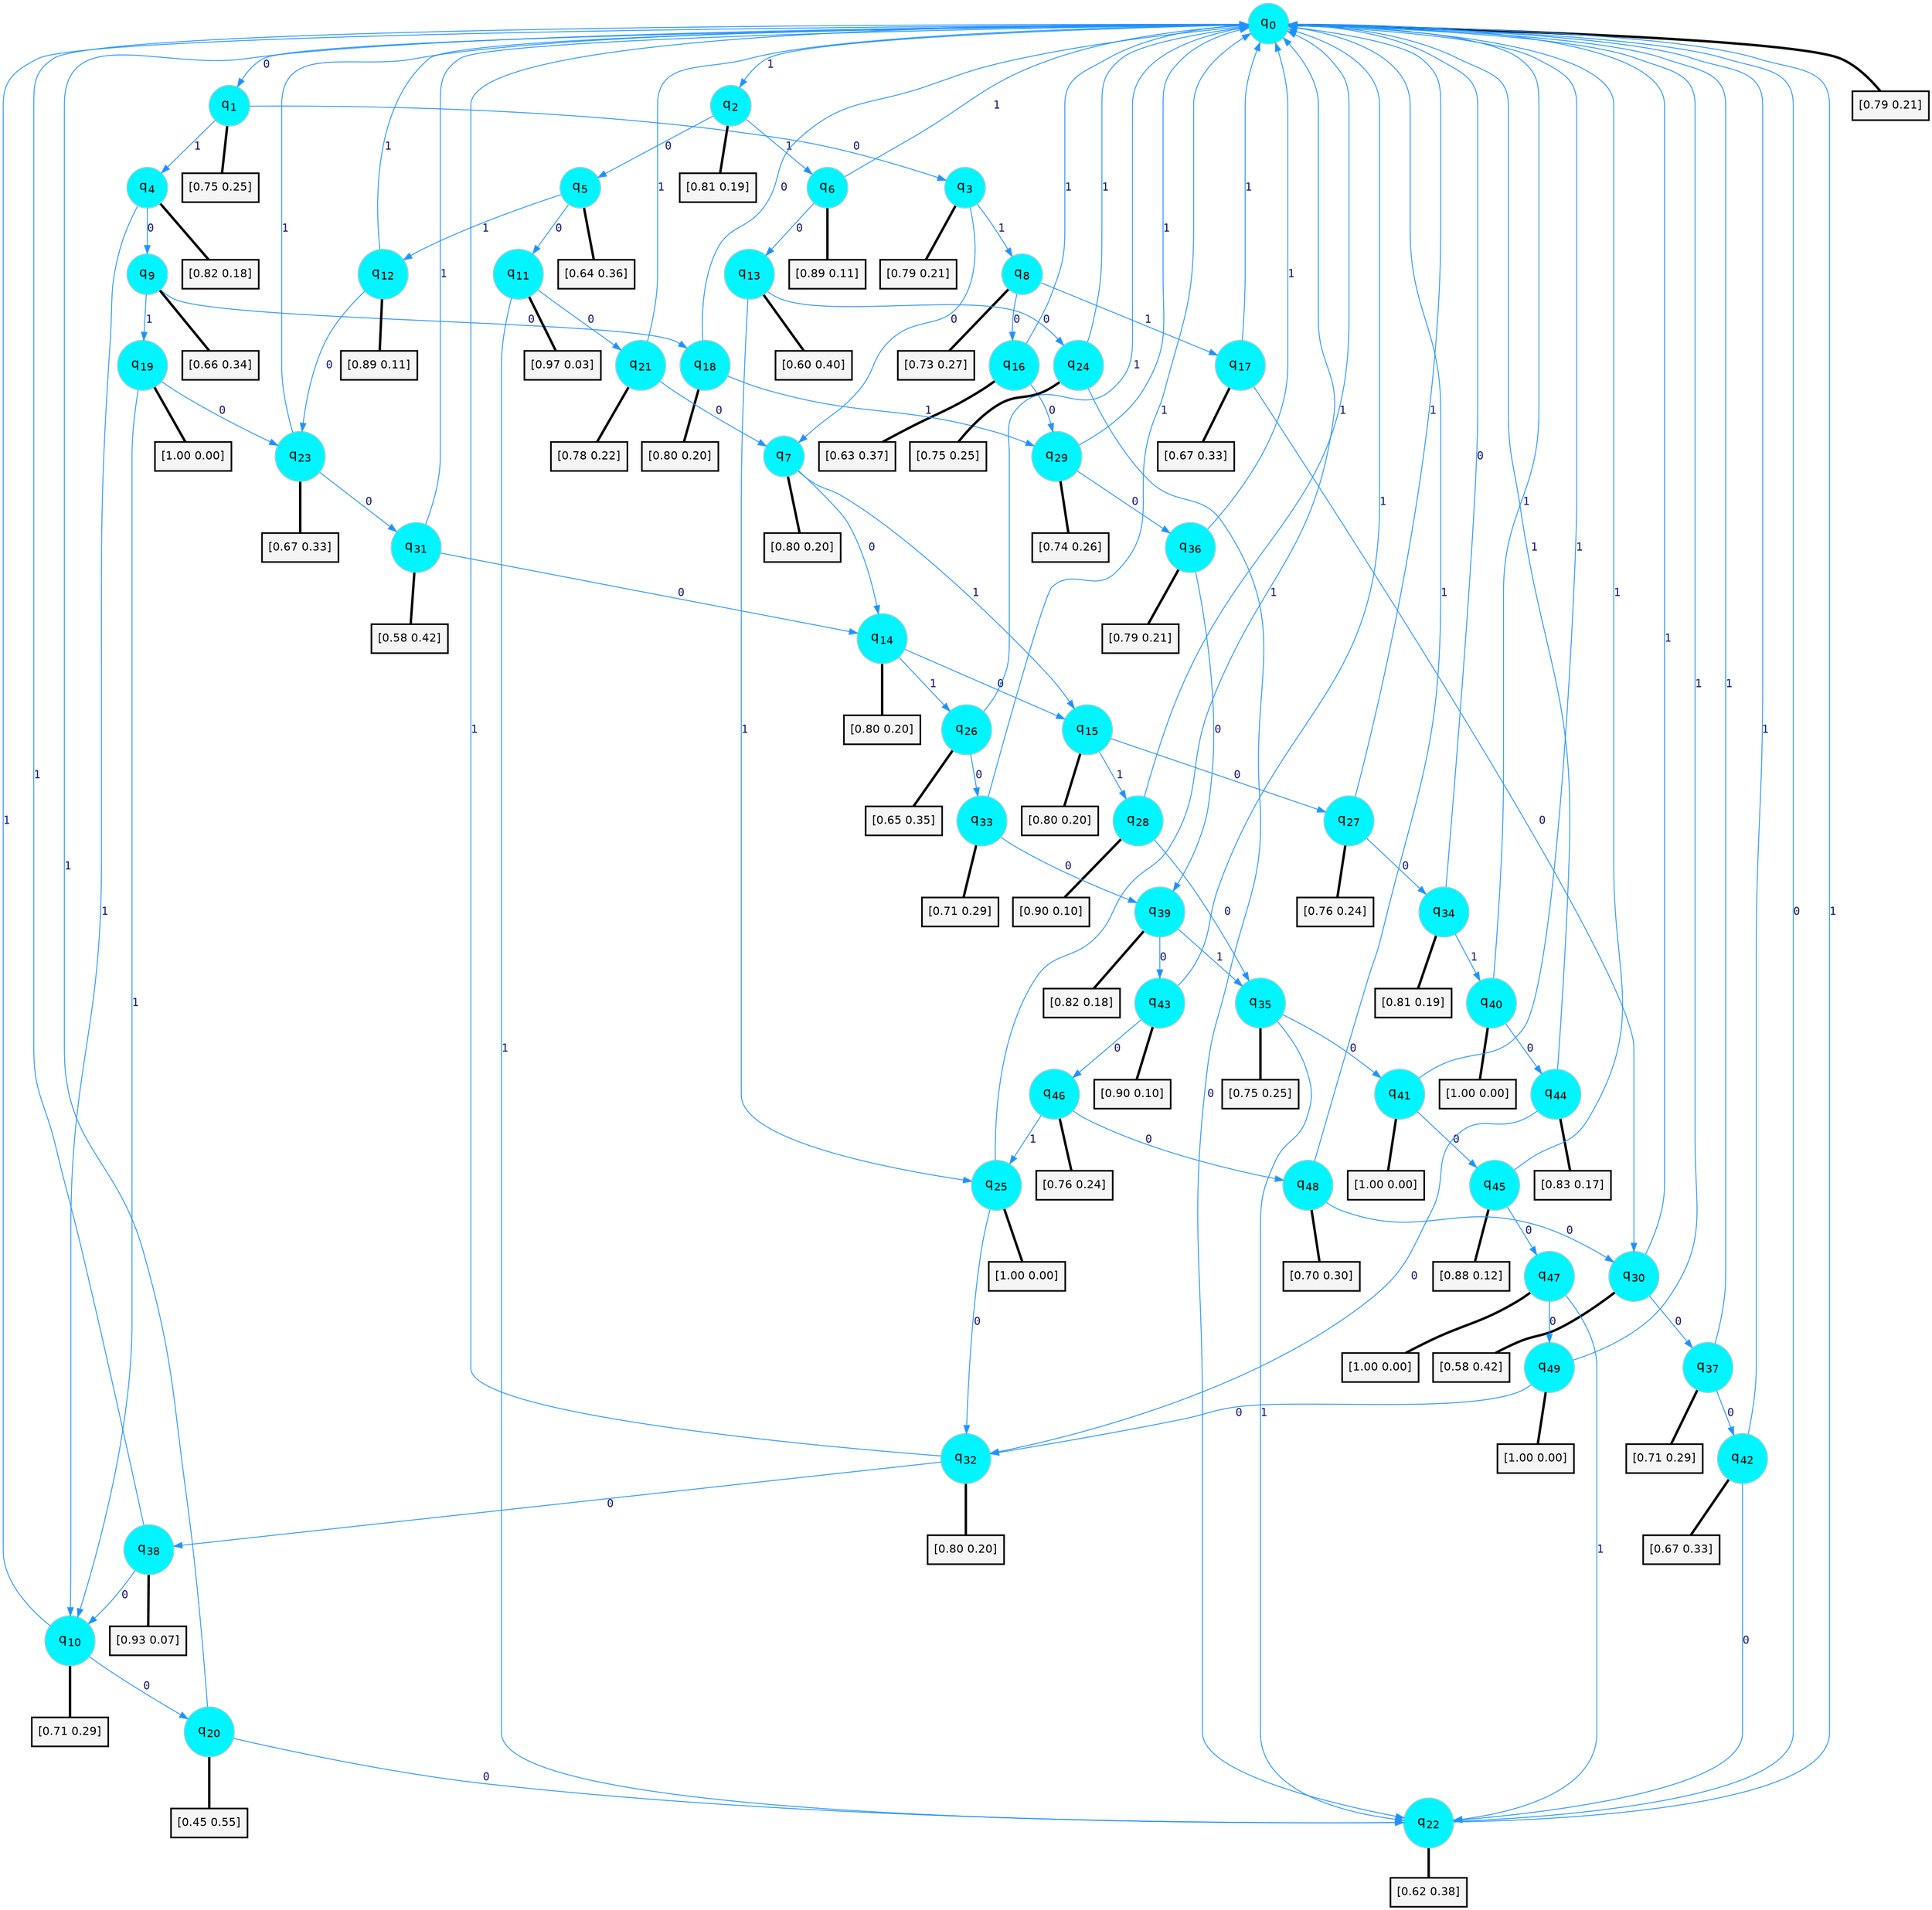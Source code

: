 digraph G {
graph [
bgcolor=transparent, dpi=300, rankdir=TD, size="40,25"];
node [
color=gray, fillcolor=turquoise1, fontcolor=black, fontname=Helvetica, fontsize=16, fontweight=bold, shape=circle, style=filled];
edge [
arrowsize=1, color=dodgerblue1, fontcolor=midnightblue, fontname=courier, fontweight=bold, penwidth=1, style=solid, weight=20];
0[label=<q<SUB>0</SUB>>];
1[label=<q<SUB>1</SUB>>];
2[label=<q<SUB>2</SUB>>];
3[label=<q<SUB>3</SUB>>];
4[label=<q<SUB>4</SUB>>];
5[label=<q<SUB>5</SUB>>];
6[label=<q<SUB>6</SUB>>];
7[label=<q<SUB>7</SUB>>];
8[label=<q<SUB>8</SUB>>];
9[label=<q<SUB>9</SUB>>];
10[label=<q<SUB>10</SUB>>];
11[label=<q<SUB>11</SUB>>];
12[label=<q<SUB>12</SUB>>];
13[label=<q<SUB>13</SUB>>];
14[label=<q<SUB>14</SUB>>];
15[label=<q<SUB>15</SUB>>];
16[label=<q<SUB>16</SUB>>];
17[label=<q<SUB>17</SUB>>];
18[label=<q<SUB>18</SUB>>];
19[label=<q<SUB>19</SUB>>];
20[label=<q<SUB>20</SUB>>];
21[label=<q<SUB>21</SUB>>];
22[label=<q<SUB>22</SUB>>];
23[label=<q<SUB>23</SUB>>];
24[label=<q<SUB>24</SUB>>];
25[label=<q<SUB>25</SUB>>];
26[label=<q<SUB>26</SUB>>];
27[label=<q<SUB>27</SUB>>];
28[label=<q<SUB>28</SUB>>];
29[label=<q<SUB>29</SUB>>];
30[label=<q<SUB>30</SUB>>];
31[label=<q<SUB>31</SUB>>];
32[label=<q<SUB>32</SUB>>];
33[label=<q<SUB>33</SUB>>];
34[label=<q<SUB>34</SUB>>];
35[label=<q<SUB>35</SUB>>];
36[label=<q<SUB>36</SUB>>];
37[label=<q<SUB>37</SUB>>];
38[label=<q<SUB>38</SUB>>];
39[label=<q<SUB>39</SUB>>];
40[label=<q<SUB>40</SUB>>];
41[label=<q<SUB>41</SUB>>];
42[label=<q<SUB>42</SUB>>];
43[label=<q<SUB>43</SUB>>];
44[label=<q<SUB>44</SUB>>];
45[label=<q<SUB>45</SUB>>];
46[label=<q<SUB>46</SUB>>];
47[label=<q<SUB>47</SUB>>];
48[label=<q<SUB>48</SUB>>];
49[label=<q<SUB>49</SUB>>];
50[label="[0.79 0.21]", shape=box,fontcolor=black, fontname=Helvetica, fontsize=14, penwidth=2, fillcolor=whitesmoke,color=black];
51[label="[0.75 0.25]", shape=box,fontcolor=black, fontname=Helvetica, fontsize=14, penwidth=2, fillcolor=whitesmoke,color=black];
52[label="[0.81 0.19]", shape=box,fontcolor=black, fontname=Helvetica, fontsize=14, penwidth=2, fillcolor=whitesmoke,color=black];
53[label="[0.79 0.21]", shape=box,fontcolor=black, fontname=Helvetica, fontsize=14, penwidth=2, fillcolor=whitesmoke,color=black];
54[label="[0.82 0.18]", shape=box,fontcolor=black, fontname=Helvetica, fontsize=14, penwidth=2, fillcolor=whitesmoke,color=black];
55[label="[0.64 0.36]", shape=box,fontcolor=black, fontname=Helvetica, fontsize=14, penwidth=2, fillcolor=whitesmoke,color=black];
56[label="[0.89 0.11]", shape=box,fontcolor=black, fontname=Helvetica, fontsize=14, penwidth=2, fillcolor=whitesmoke,color=black];
57[label="[0.80 0.20]", shape=box,fontcolor=black, fontname=Helvetica, fontsize=14, penwidth=2, fillcolor=whitesmoke,color=black];
58[label="[0.73 0.27]", shape=box,fontcolor=black, fontname=Helvetica, fontsize=14, penwidth=2, fillcolor=whitesmoke,color=black];
59[label="[0.66 0.34]", shape=box,fontcolor=black, fontname=Helvetica, fontsize=14, penwidth=2, fillcolor=whitesmoke,color=black];
60[label="[0.71 0.29]", shape=box,fontcolor=black, fontname=Helvetica, fontsize=14, penwidth=2, fillcolor=whitesmoke,color=black];
61[label="[0.97 0.03]", shape=box,fontcolor=black, fontname=Helvetica, fontsize=14, penwidth=2, fillcolor=whitesmoke,color=black];
62[label="[0.89 0.11]", shape=box,fontcolor=black, fontname=Helvetica, fontsize=14, penwidth=2, fillcolor=whitesmoke,color=black];
63[label="[0.60 0.40]", shape=box,fontcolor=black, fontname=Helvetica, fontsize=14, penwidth=2, fillcolor=whitesmoke,color=black];
64[label="[0.80 0.20]", shape=box,fontcolor=black, fontname=Helvetica, fontsize=14, penwidth=2, fillcolor=whitesmoke,color=black];
65[label="[0.80 0.20]", shape=box,fontcolor=black, fontname=Helvetica, fontsize=14, penwidth=2, fillcolor=whitesmoke,color=black];
66[label="[0.63 0.37]", shape=box,fontcolor=black, fontname=Helvetica, fontsize=14, penwidth=2, fillcolor=whitesmoke,color=black];
67[label="[0.67 0.33]", shape=box,fontcolor=black, fontname=Helvetica, fontsize=14, penwidth=2, fillcolor=whitesmoke,color=black];
68[label="[0.80 0.20]", shape=box,fontcolor=black, fontname=Helvetica, fontsize=14, penwidth=2, fillcolor=whitesmoke,color=black];
69[label="[1.00 0.00]", shape=box,fontcolor=black, fontname=Helvetica, fontsize=14, penwidth=2, fillcolor=whitesmoke,color=black];
70[label="[0.45 0.55]", shape=box,fontcolor=black, fontname=Helvetica, fontsize=14, penwidth=2, fillcolor=whitesmoke,color=black];
71[label="[0.78 0.22]", shape=box,fontcolor=black, fontname=Helvetica, fontsize=14, penwidth=2, fillcolor=whitesmoke,color=black];
72[label="[0.62 0.38]", shape=box,fontcolor=black, fontname=Helvetica, fontsize=14, penwidth=2, fillcolor=whitesmoke,color=black];
73[label="[0.67 0.33]", shape=box,fontcolor=black, fontname=Helvetica, fontsize=14, penwidth=2, fillcolor=whitesmoke,color=black];
74[label="[0.75 0.25]", shape=box,fontcolor=black, fontname=Helvetica, fontsize=14, penwidth=2, fillcolor=whitesmoke,color=black];
75[label="[1.00 0.00]", shape=box,fontcolor=black, fontname=Helvetica, fontsize=14, penwidth=2, fillcolor=whitesmoke,color=black];
76[label="[0.65 0.35]", shape=box,fontcolor=black, fontname=Helvetica, fontsize=14, penwidth=2, fillcolor=whitesmoke,color=black];
77[label="[0.76 0.24]", shape=box,fontcolor=black, fontname=Helvetica, fontsize=14, penwidth=2, fillcolor=whitesmoke,color=black];
78[label="[0.90 0.10]", shape=box,fontcolor=black, fontname=Helvetica, fontsize=14, penwidth=2, fillcolor=whitesmoke,color=black];
79[label="[0.74 0.26]", shape=box,fontcolor=black, fontname=Helvetica, fontsize=14, penwidth=2, fillcolor=whitesmoke,color=black];
80[label="[0.58 0.42]", shape=box,fontcolor=black, fontname=Helvetica, fontsize=14, penwidth=2, fillcolor=whitesmoke,color=black];
81[label="[0.58 0.42]", shape=box,fontcolor=black, fontname=Helvetica, fontsize=14, penwidth=2, fillcolor=whitesmoke,color=black];
82[label="[0.80 0.20]", shape=box,fontcolor=black, fontname=Helvetica, fontsize=14, penwidth=2, fillcolor=whitesmoke,color=black];
83[label="[0.71 0.29]", shape=box,fontcolor=black, fontname=Helvetica, fontsize=14, penwidth=2, fillcolor=whitesmoke,color=black];
84[label="[0.81 0.19]", shape=box,fontcolor=black, fontname=Helvetica, fontsize=14, penwidth=2, fillcolor=whitesmoke,color=black];
85[label="[0.75 0.25]", shape=box,fontcolor=black, fontname=Helvetica, fontsize=14, penwidth=2, fillcolor=whitesmoke,color=black];
86[label="[0.79 0.21]", shape=box,fontcolor=black, fontname=Helvetica, fontsize=14, penwidth=2, fillcolor=whitesmoke,color=black];
87[label="[0.71 0.29]", shape=box,fontcolor=black, fontname=Helvetica, fontsize=14, penwidth=2, fillcolor=whitesmoke,color=black];
88[label="[0.93 0.07]", shape=box,fontcolor=black, fontname=Helvetica, fontsize=14, penwidth=2, fillcolor=whitesmoke,color=black];
89[label="[0.82 0.18]", shape=box,fontcolor=black, fontname=Helvetica, fontsize=14, penwidth=2, fillcolor=whitesmoke,color=black];
90[label="[1.00 0.00]", shape=box,fontcolor=black, fontname=Helvetica, fontsize=14, penwidth=2, fillcolor=whitesmoke,color=black];
91[label="[1.00 0.00]", shape=box,fontcolor=black, fontname=Helvetica, fontsize=14, penwidth=2, fillcolor=whitesmoke,color=black];
92[label="[0.67 0.33]", shape=box,fontcolor=black, fontname=Helvetica, fontsize=14, penwidth=2, fillcolor=whitesmoke,color=black];
93[label="[0.90 0.10]", shape=box,fontcolor=black, fontname=Helvetica, fontsize=14, penwidth=2, fillcolor=whitesmoke,color=black];
94[label="[0.83 0.17]", shape=box,fontcolor=black, fontname=Helvetica, fontsize=14, penwidth=2, fillcolor=whitesmoke,color=black];
95[label="[0.88 0.12]", shape=box,fontcolor=black, fontname=Helvetica, fontsize=14, penwidth=2, fillcolor=whitesmoke,color=black];
96[label="[0.76 0.24]", shape=box,fontcolor=black, fontname=Helvetica, fontsize=14, penwidth=2, fillcolor=whitesmoke,color=black];
97[label="[1.00 0.00]", shape=box,fontcolor=black, fontname=Helvetica, fontsize=14, penwidth=2, fillcolor=whitesmoke,color=black];
98[label="[0.70 0.30]", shape=box,fontcolor=black, fontname=Helvetica, fontsize=14, penwidth=2, fillcolor=whitesmoke,color=black];
99[label="[1.00 0.00]", shape=box,fontcolor=black, fontname=Helvetica, fontsize=14, penwidth=2, fillcolor=whitesmoke,color=black];
0->1 [label=0];
0->2 [label=1];
0->50 [arrowhead=none, penwidth=3,color=black];
1->3 [label=0];
1->4 [label=1];
1->51 [arrowhead=none, penwidth=3,color=black];
2->5 [label=0];
2->6 [label=1];
2->52 [arrowhead=none, penwidth=3,color=black];
3->7 [label=0];
3->8 [label=1];
3->53 [arrowhead=none, penwidth=3,color=black];
4->9 [label=0];
4->10 [label=1];
4->54 [arrowhead=none, penwidth=3,color=black];
5->11 [label=0];
5->12 [label=1];
5->55 [arrowhead=none, penwidth=3,color=black];
6->13 [label=0];
6->0 [label=1];
6->56 [arrowhead=none, penwidth=3,color=black];
7->14 [label=0];
7->15 [label=1];
7->57 [arrowhead=none, penwidth=3,color=black];
8->16 [label=0];
8->17 [label=1];
8->58 [arrowhead=none, penwidth=3,color=black];
9->18 [label=0];
9->19 [label=1];
9->59 [arrowhead=none, penwidth=3,color=black];
10->20 [label=0];
10->0 [label=1];
10->60 [arrowhead=none, penwidth=3,color=black];
11->21 [label=0];
11->22 [label=1];
11->61 [arrowhead=none, penwidth=3,color=black];
12->23 [label=0];
12->0 [label=1];
12->62 [arrowhead=none, penwidth=3,color=black];
13->24 [label=0];
13->25 [label=1];
13->63 [arrowhead=none, penwidth=3,color=black];
14->15 [label=0];
14->26 [label=1];
14->64 [arrowhead=none, penwidth=3,color=black];
15->27 [label=0];
15->28 [label=1];
15->65 [arrowhead=none, penwidth=3,color=black];
16->29 [label=0];
16->0 [label=1];
16->66 [arrowhead=none, penwidth=3,color=black];
17->30 [label=0];
17->0 [label=1];
17->67 [arrowhead=none, penwidth=3,color=black];
18->0 [label=0];
18->29 [label=1];
18->68 [arrowhead=none, penwidth=3,color=black];
19->23 [label=0];
19->10 [label=1];
19->69 [arrowhead=none, penwidth=3,color=black];
20->22 [label=0];
20->0 [label=1];
20->70 [arrowhead=none, penwidth=3,color=black];
21->7 [label=0];
21->0 [label=1];
21->71 [arrowhead=none, penwidth=3,color=black];
22->0 [label=0];
22->0 [label=1];
22->72 [arrowhead=none, penwidth=3,color=black];
23->31 [label=0];
23->0 [label=1];
23->73 [arrowhead=none, penwidth=3,color=black];
24->22 [label=0];
24->0 [label=1];
24->74 [arrowhead=none, penwidth=3,color=black];
25->32 [label=0];
25->0 [label=1];
25->75 [arrowhead=none, penwidth=3,color=black];
26->33 [label=0];
26->0 [label=1];
26->76 [arrowhead=none, penwidth=3,color=black];
27->34 [label=0];
27->0 [label=1];
27->77 [arrowhead=none, penwidth=3,color=black];
28->35 [label=0];
28->0 [label=1];
28->78 [arrowhead=none, penwidth=3,color=black];
29->36 [label=0];
29->0 [label=1];
29->79 [arrowhead=none, penwidth=3,color=black];
30->37 [label=0];
30->0 [label=1];
30->80 [arrowhead=none, penwidth=3,color=black];
31->14 [label=0];
31->0 [label=1];
31->81 [arrowhead=none, penwidth=3,color=black];
32->38 [label=0];
32->0 [label=1];
32->82 [arrowhead=none, penwidth=3,color=black];
33->39 [label=0];
33->0 [label=1];
33->83 [arrowhead=none, penwidth=3,color=black];
34->0 [label=0];
34->40 [label=1];
34->84 [arrowhead=none, penwidth=3,color=black];
35->41 [label=0];
35->22 [label=1];
35->85 [arrowhead=none, penwidth=3,color=black];
36->39 [label=0];
36->0 [label=1];
36->86 [arrowhead=none, penwidth=3,color=black];
37->42 [label=0];
37->0 [label=1];
37->87 [arrowhead=none, penwidth=3,color=black];
38->10 [label=0];
38->0 [label=1];
38->88 [arrowhead=none, penwidth=3,color=black];
39->43 [label=0];
39->35 [label=1];
39->89 [arrowhead=none, penwidth=3,color=black];
40->44 [label=0];
40->0 [label=1];
40->90 [arrowhead=none, penwidth=3,color=black];
41->45 [label=0];
41->0 [label=1];
41->91 [arrowhead=none, penwidth=3,color=black];
42->22 [label=0];
42->0 [label=1];
42->92 [arrowhead=none, penwidth=3,color=black];
43->46 [label=0];
43->0 [label=1];
43->93 [arrowhead=none, penwidth=3,color=black];
44->32 [label=0];
44->0 [label=1];
44->94 [arrowhead=none, penwidth=3,color=black];
45->47 [label=0];
45->0 [label=1];
45->95 [arrowhead=none, penwidth=3,color=black];
46->48 [label=0];
46->25 [label=1];
46->96 [arrowhead=none, penwidth=3,color=black];
47->49 [label=0];
47->22 [label=1];
47->97 [arrowhead=none, penwidth=3,color=black];
48->30 [label=0];
48->0 [label=1];
48->98 [arrowhead=none, penwidth=3,color=black];
49->32 [label=0];
49->0 [label=1];
49->99 [arrowhead=none, penwidth=3,color=black];
}
